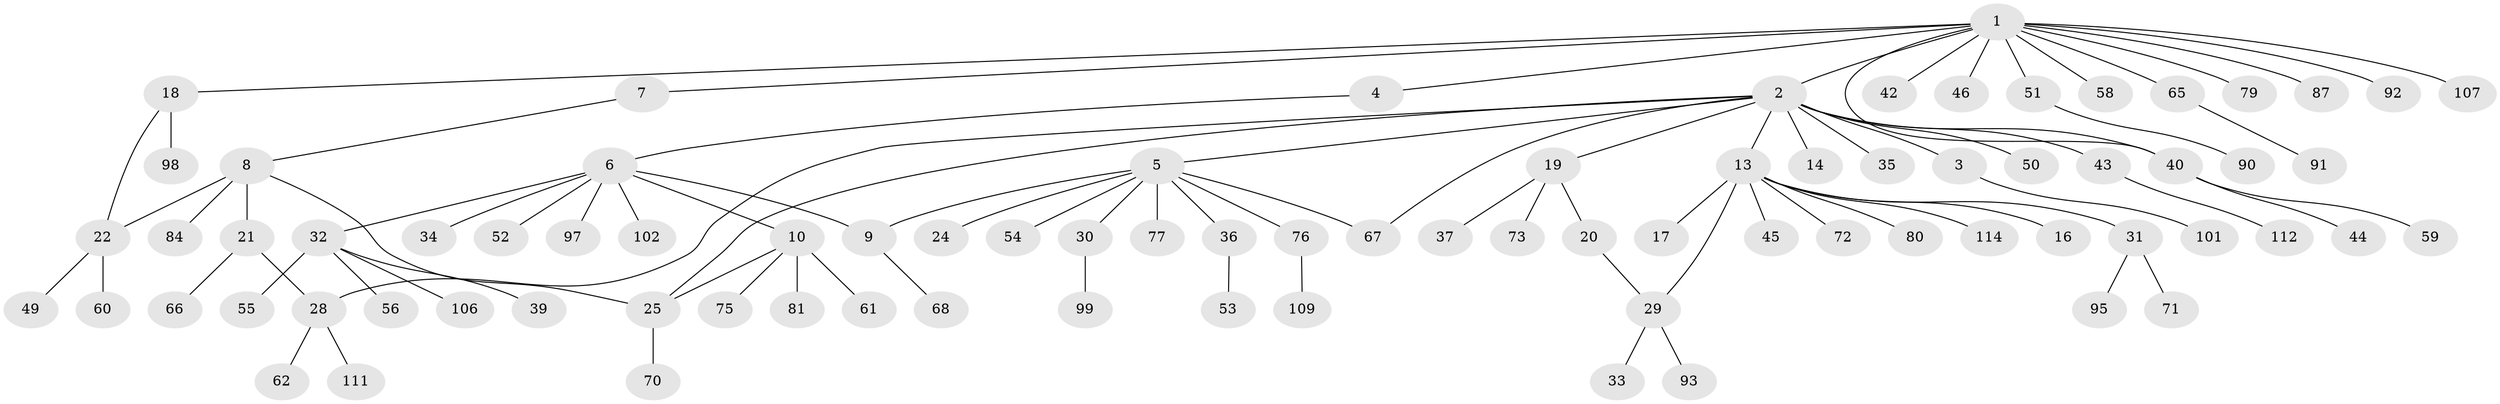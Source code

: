 // Generated by graph-tools (version 1.1) at 2025/51/02/27/25 19:51:55]
// undirected, 83 vertices, 90 edges
graph export_dot {
graph [start="1"]
  node [color=gray90,style=filled];
  1 [super="+85"];
  2 [super="+23"];
  3;
  4 [super="+11"];
  5 [super="+12"];
  6 [super="+83"];
  7;
  8 [super="+15"];
  9 [super="+100"];
  10 [super="+57"];
  13 [super="+48"];
  14 [super="+26"];
  16;
  17;
  18 [super="+88"];
  19 [super="+89"];
  20;
  21 [super="+27"];
  22 [super="+41"];
  24 [super="+78"];
  25 [super="+104"];
  28 [super="+38"];
  29 [super="+63"];
  30 [super="+47"];
  31 [super="+74"];
  32 [super="+69"];
  33;
  34;
  35;
  36;
  37;
  39;
  40;
  42;
  43;
  44;
  45 [super="+103"];
  46;
  49 [super="+64"];
  50 [super="+110"];
  51;
  52;
  53 [super="+86"];
  54;
  55;
  56;
  58;
  59;
  60 [super="+82"];
  61;
  62;
  65 [super="+96"];
  66;
  67 [super="+108"];
  68;
  70;
  71;
  72;
  73;
  75;
  76 [super="+94"];
  77;
  79;
  80;
  81;
  84;
  87;
  90;
  91 [super="+113"];
  92;
  93;
  95;
  97;
  98;
  99;
  101;
  102 [super="+105"];
  106;
  107;
  109;
  111;
  112;
  114;
  1 -- 2;
  1 -- 4;
  1 -- 7;
  1 -- 18;
  1 -- 40;
  1 -- 42;
  1 -- 46;
  1 -- 51;
  1 -- 58;
  1 -- 65;
  1 -- 79;
  1 -- 87;
  1 -- 92;
  1 -- 107;
  2 -- 3;
  2 -- 5;
  2 -- 13;
  2 -- 14;
  2 -- 19;
  2 -- 25;
  2 -- 28;
  2 -- 35;
  2 -- 40;
  2 -- 43;
  2 -- 50;
  2 -- 67;
  3 -- 101;
  4 -- 6;
  5 -- 30;
  5 -- 54;
  5 -- 76;
  5 -- 77;
  5 -- 9;
  5 -- 24;
  5 -- 67;
  5 -- 36;
  6 -- 9;
  6 -- 10;
  6 -- 32;
  6 -- 34;
  6 -- 52;
  6 -- 97;
  6 -- 102;
  7 -- 8;
  8 -- 21;
  8 -- 22;
  8 -- 25;
  8 -- 84;
  9 -- 68;
  10 -- 75;
  10 -- 81;
  10 -- 25;
  10 -- 61;
  13 -- 16;
  13 -- 17;
  13 -- 29;
  13 -- 31;
  13 -- 45;
  13 -- 72;
  13 -- 80;
  13 -- 114;
  18 -- 22;
  18 -- 98;
  19 -- 20;
  19 -- 37;
  19 -- 73;
  20 -- 29;
  21 -- 66;
  21 -- 28;
  22 -- 60;
  22 -- 49;
  25 -- 70;
  28 -- 111;
  28 -- 62;
  29 -- 33;
  29 -- 93;
  30 -- 99;
  31 -- 71;
  31 -- 95;
  32 -- 39;
  32 -- 55;
  32 -- 56;
  32 -- 106;
  36 -- 53;
  40 -- 44;
  40 -- 59;
  43 -- 112;
  51 -- 90;
  65 -- 91;
  76 -- 109;
}
